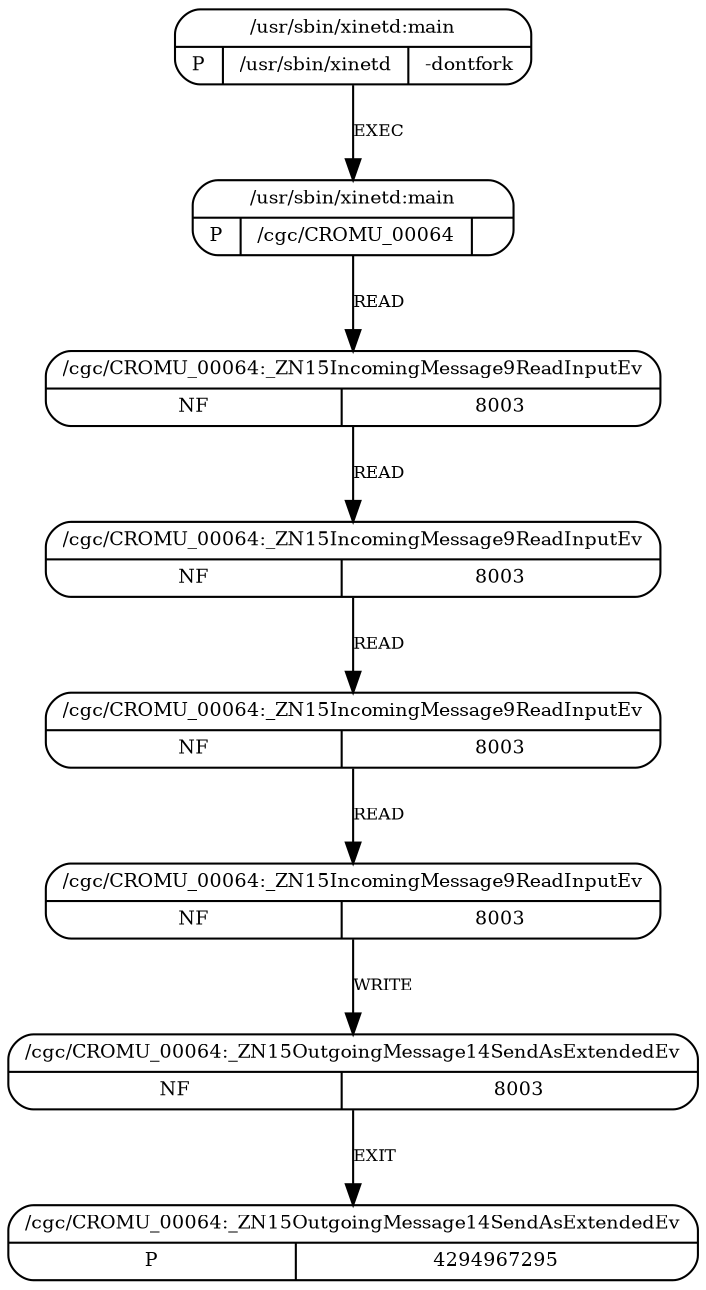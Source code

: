digraph G {
  6 [shape=Mrecord,
     label="{{/cgc/CROMU_00064:_ZN15OutgoingMessage14SendAsExtendedEv}|{NF|8003}}",
     fontsize=9, ];
  2 [shape=Mrecord,
     label="{{/cgc/CROMU_00064:_ZN15IncomingMessage9ReadInputEv}|{NF|8003}}",
     fontsize=9, ];
  3 [shape=Mrecord,
     label="{{/cgc/CROMU_00064:_ZN15IncomingMessage9ReadInputEv}|{NF|8003}}",
     fontsize=9, ];
  4 [shape=Mrecord,
     label="{{/cgc/CROMU_00064:_ZN15IncomingMessage9ReadInputEv}|{NF|8003}}",
     fontsize=9, ];
  5 [shape=Mrecord,
     label="{{/cgc/CROMU_00064:_ZN15IncomingMessage9ReadInputEv}|{NF|8003}}",
     fontsize=9, ];
  7 [shape=Mrecord,
     label="{{/cgc/CROMU_00064:_ZN15OutgoingMessage14SendAsExtendedEv}|{P|4294967295}}",
     fontsize=9, ];
  0 [shape=Mrecord,
     label="{{/usr/sbin/xinetd:main}|{P|/usr/sbin/xinetd|-dontfork}}",
     fontsize=9, ];
  1 [shape=Mrecord, label="{{/usr/sbin/xinetd:main}|{P|/cgc/CROMU_00064|}}",
     fontsize=9, ];
  
  
  6 -> 7 [label="EXIT", fontsize=8, ];
  2 -> 3 [label="READ", fontsize=8, ];
  3 -> 4 [label="READ", fontsize=8, ];
  4 -> 5 [label="READ", fontsize=8, ];
  5 -> 6 [label="WRITE", fontsize=8, ];
  0 -> 1 [label="EXEC", fontsize=8, ];
  1 -> 2 [label="READ", fontsize=8, ];
  
  }